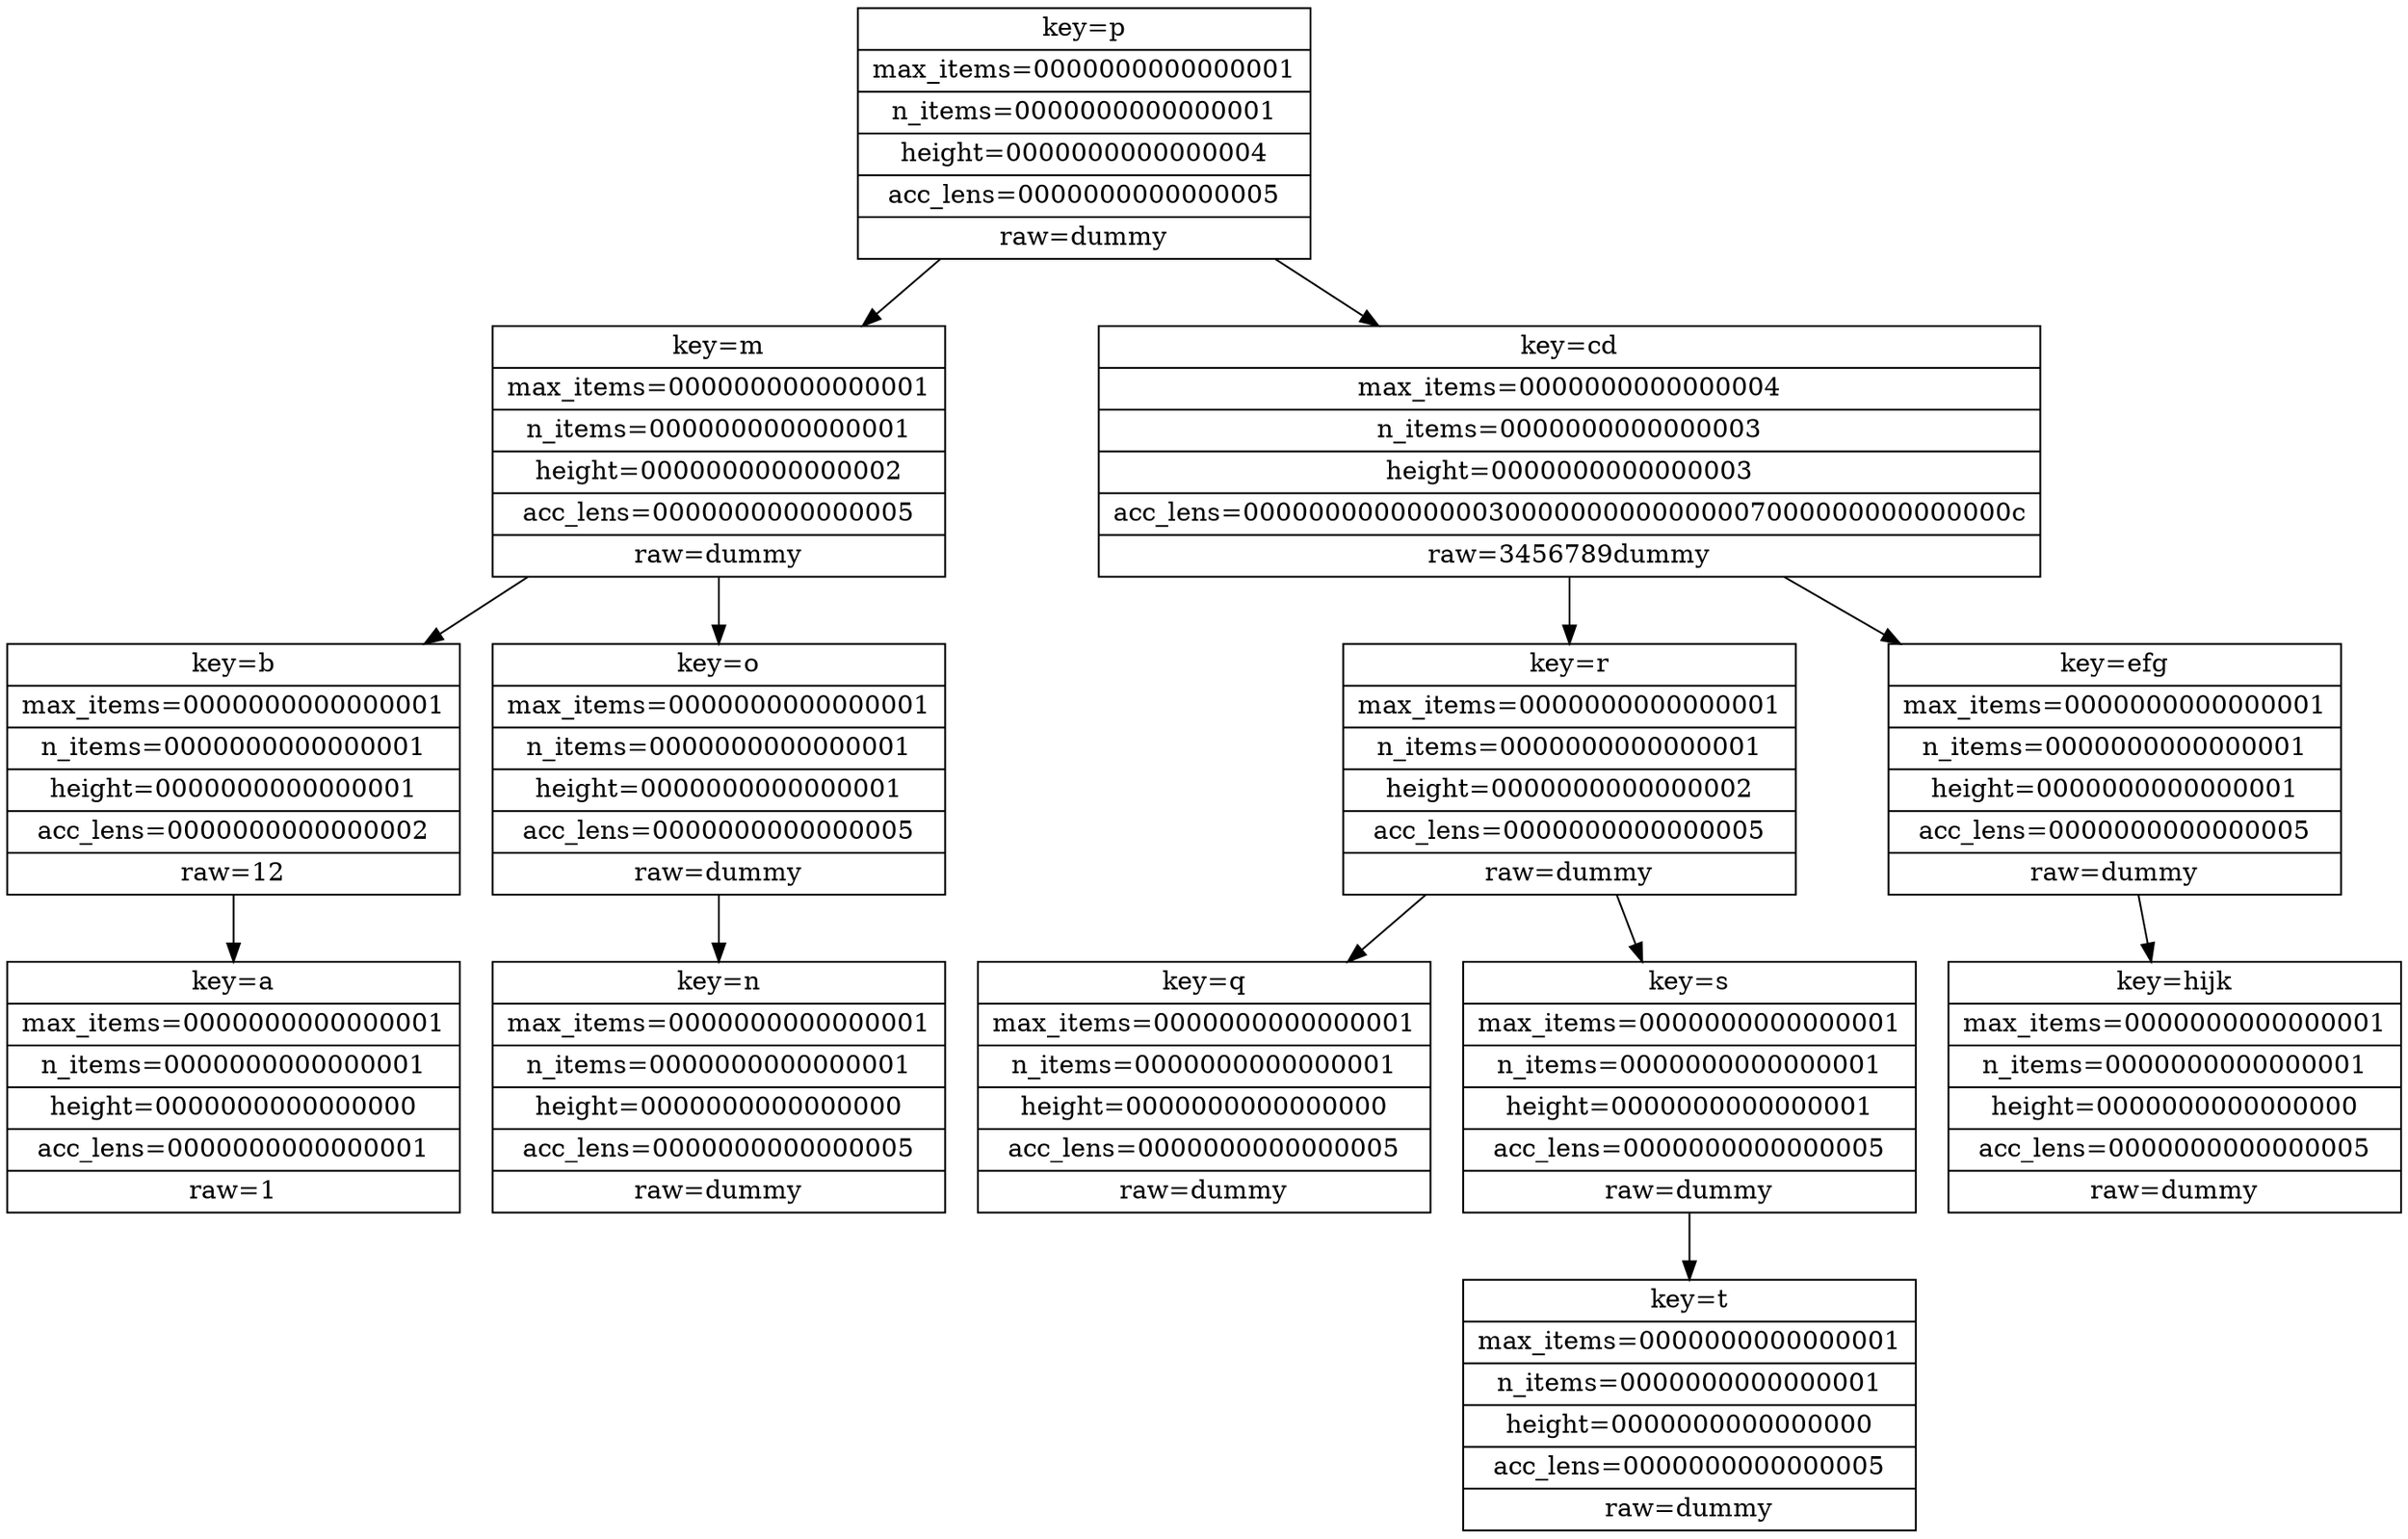 digraph {
p[shape=record,label="{key=p|max_items=0000000000000001|n_items=0000000000000001|height=0000000000000004|acc_lens=0000000000000005|raw=dummy}"]
m[shape=record,label="{key=m|max_items=0000000000000001|n_items=0000000000000001|height=0000000000000002|acc_lens=0000000000000005|raw=dummy}"]
b[shape=record,label="{key=b|max_items=0000000000000001|n_items=0000000000000001|height=0000000000000001|acc_lens=0000000000000002|raw=12}"]
a[shape=record,label="{key=a|max_items=0000000000000001|n_items=0000000000000001|height=0000000000000000|acc_lens=0000000000000001|raw=1}"]
b -> a
m -> b
o[shape=record,label="{key=o|max_items=0000000000000001|n_items=0000000000000001|height=0000000000000001|acc_lens=0000000000000005|raw=dummy}"]
n[shape=record,label="{key=n|max_items=0000000000000001|n_items=0000000000000001|height=0000000000000000|acc_lens=0000000000000005|raw=dummy}"]
o -> n
m -> o
p -> m
cd[shape=record,label="{key=cd|max_items=0000000000000004|n_items=0000000000000003|height=0000000000000003|acc_lens=00000000000000030000000000000007000000000000000c|raw=3456789dummy}"]
r[shape=record,label="{key=r|max_items=0000000000000001|n_items=0000000000000001|height=0000000000000002|acc_lens=0000000000000005|raw=dummy}"]
q[shape=record,label="{key=q|max_items=0000000000000001|n_items=0000000000000001|height=0000000000000000|acc_lens=0000000000000005|raw=dummy}"]
r -> q
s[shape=record,label="{key=s|max_items=0000000000000001|n_items=0000000000000001|height=0000000000000001|acc_lens=0000000000000005|raw=dummy}"]
t[shape=record,label="{key=t|max_items=0000000000000001|n_items=0000000000000001|height=0000000000000000|acc_lens=0000000000000005|raw=dummy}"]
s -> t
r -> s
cd -> r
efg[shape=record,label="{key=efg|max_items=0000000000000001|n_items=0000000000000001|height=0000000000000001|acc_lens=0000000000000005|raw=dummy}"]
hijk[shape=record,label="{key=hijk|max_items=0000000000000001|n_items=0000000000000001|height=0000000000000000|acc_lens=0000000000000005|raw=dummy}"]
efg -> hijk
cd -> efg
p -> cd
}
